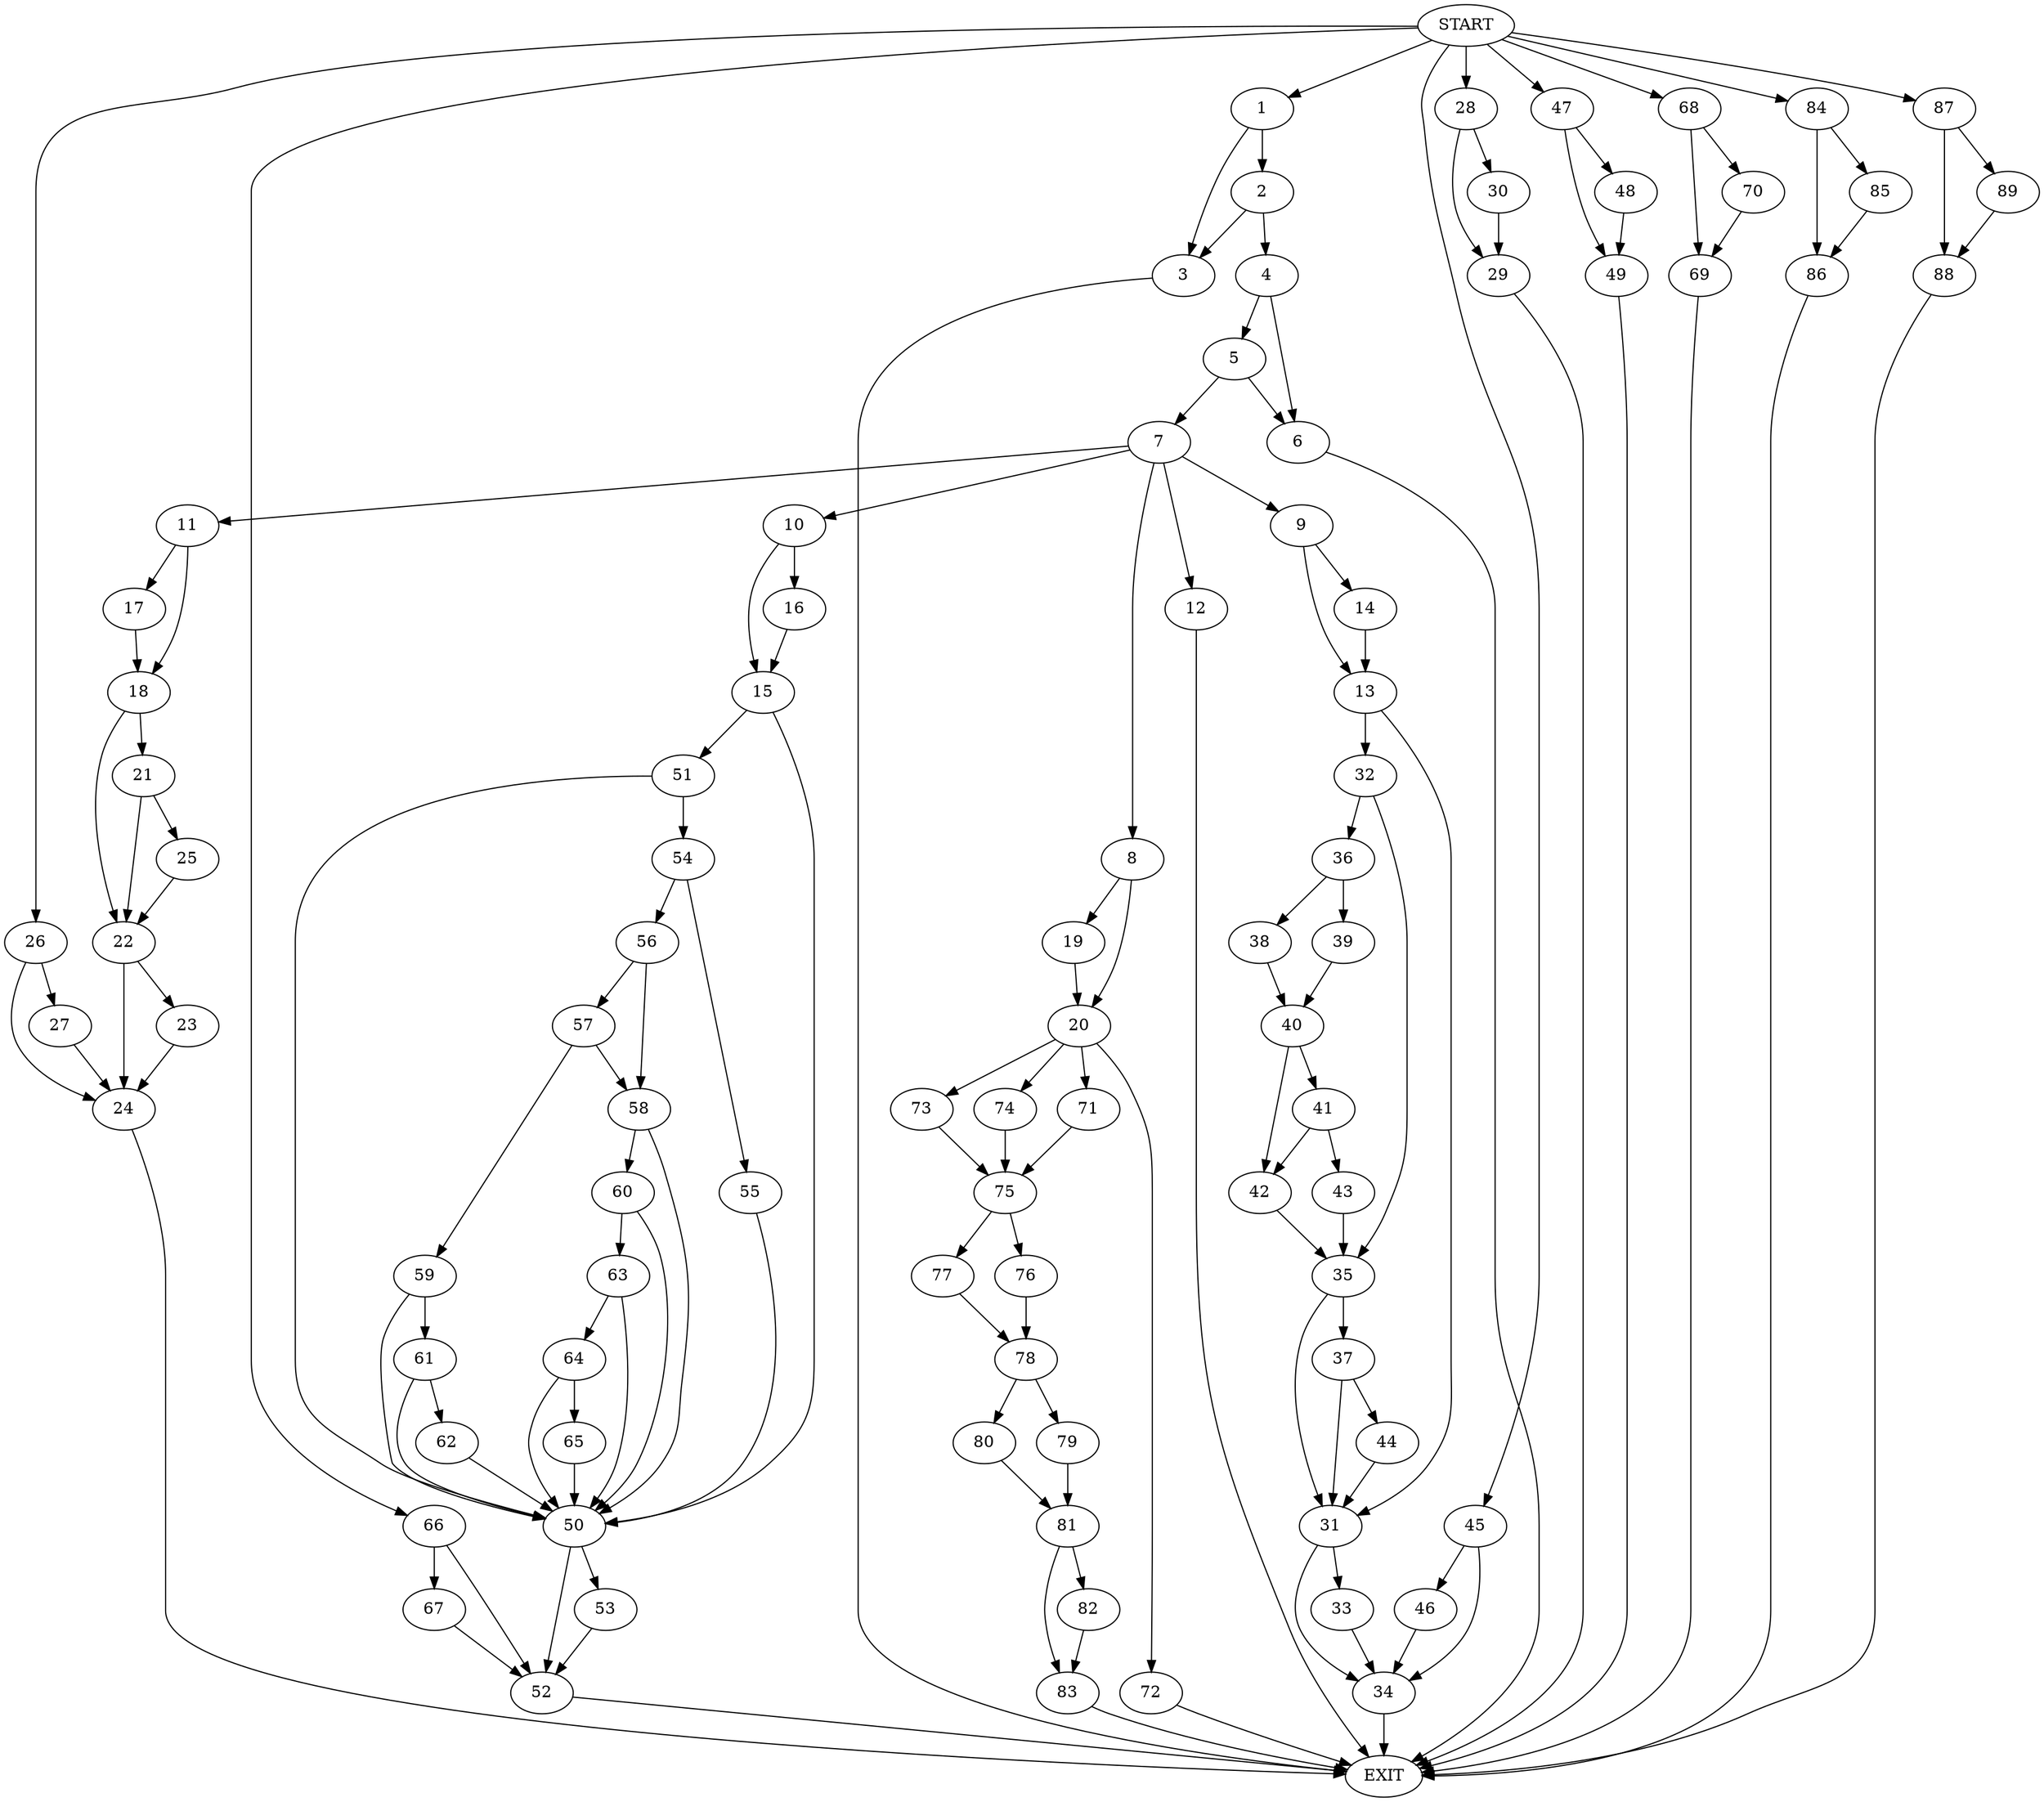 digraph {
0 [label="START"]
90 [label="EXIT"]
0 -> 1
1 -> 2
1 -> 3
2 -> 4
2 -> 3
3 -> 90
4 -> 5
4 -> 6
6 -> 90
5 -> 6
5 -> 7
7 -> 8
7 -> 9
7 -> 10
7 -> 11
7 -> 12
9 -> 13
9 -> 14
10 -> 15
10 -> 16
12 -> 90
11 -> 17
11 -> 18
8 -> 19
8 -> 20
18 -> 21
18 -> 22
17 -> 18
22 -> 23
22 -> 24
21 -> 25
21 -> 22
25 -> 22
23 -> 24
24 -> 90
0 -> 26
26 -> 24
26 -> 27
27 -> 24
0 -> 28
28 -> 29
28 -> 30
30 -> 29
29 -> 90
13 -> 31
13 -> 32
14 -> 13
31 -> 33
31 -> 34
32 -> 35
32 -> 36
35 -> 31
35 -> 37
36 -> 38
36 -> 39
39 -> 40
38 -> 40
40 -> 41
40 -> 42
42 -> 35
41 -> 43
41 -> 42
43 -> 35
37 -> 31
37 -> 44
44 -> 31
34 -> 90
33 -> 34
0 -> 45
45 -> 46
45 -> 34
46 -> 34
0 -> 47
47 -> 48
47 -> 49
48 -> 49
49 -> 90
15 -> 50
15 -> 51
16 -> 15
50 -> 52
50 -> 53
51 -> 50
51 -> 54
54 -> 55
54 -> 56
55 -> 50
56 -> 57
56 -> 58
57 -> 59
57 -> 58
58 -> 50
58 -> 60
59 -> 50
59 -> 61
61 -> 50
61 -> 62
62 -> 50
60 -> 50
60 -> 63
63 -> 50
63 -> 64
64 -> 50
64 -> 65
65 -> 50
52 -> 90
53 -> 52
0 -> 66
66 -> 67
66 -> 52
67 -> 52
0 -> 68
68 -> 69
68 -> 70
70 -> 69
69 -> 90
19 -> 20
20 -> 71
20 -> 72
20 -> 73
20 -> 74
71 -> 75
73 -> 75
72 -> 90
74 -> 75
75 -> 76
75 -> 77
76 -> 78
77 -> 78
78 -> 79
78 -> 80
80 -> 81
79 -> 81
81 -> 82
81 -> 83
83 -> 90
82 -> 83
0 -> 84
84 -> 85
84 -> 86
86 -> 90
85 -> 86
0 -> 87
87 -> 88
87 -> 89
89 -> 88
88 -> 90
}
